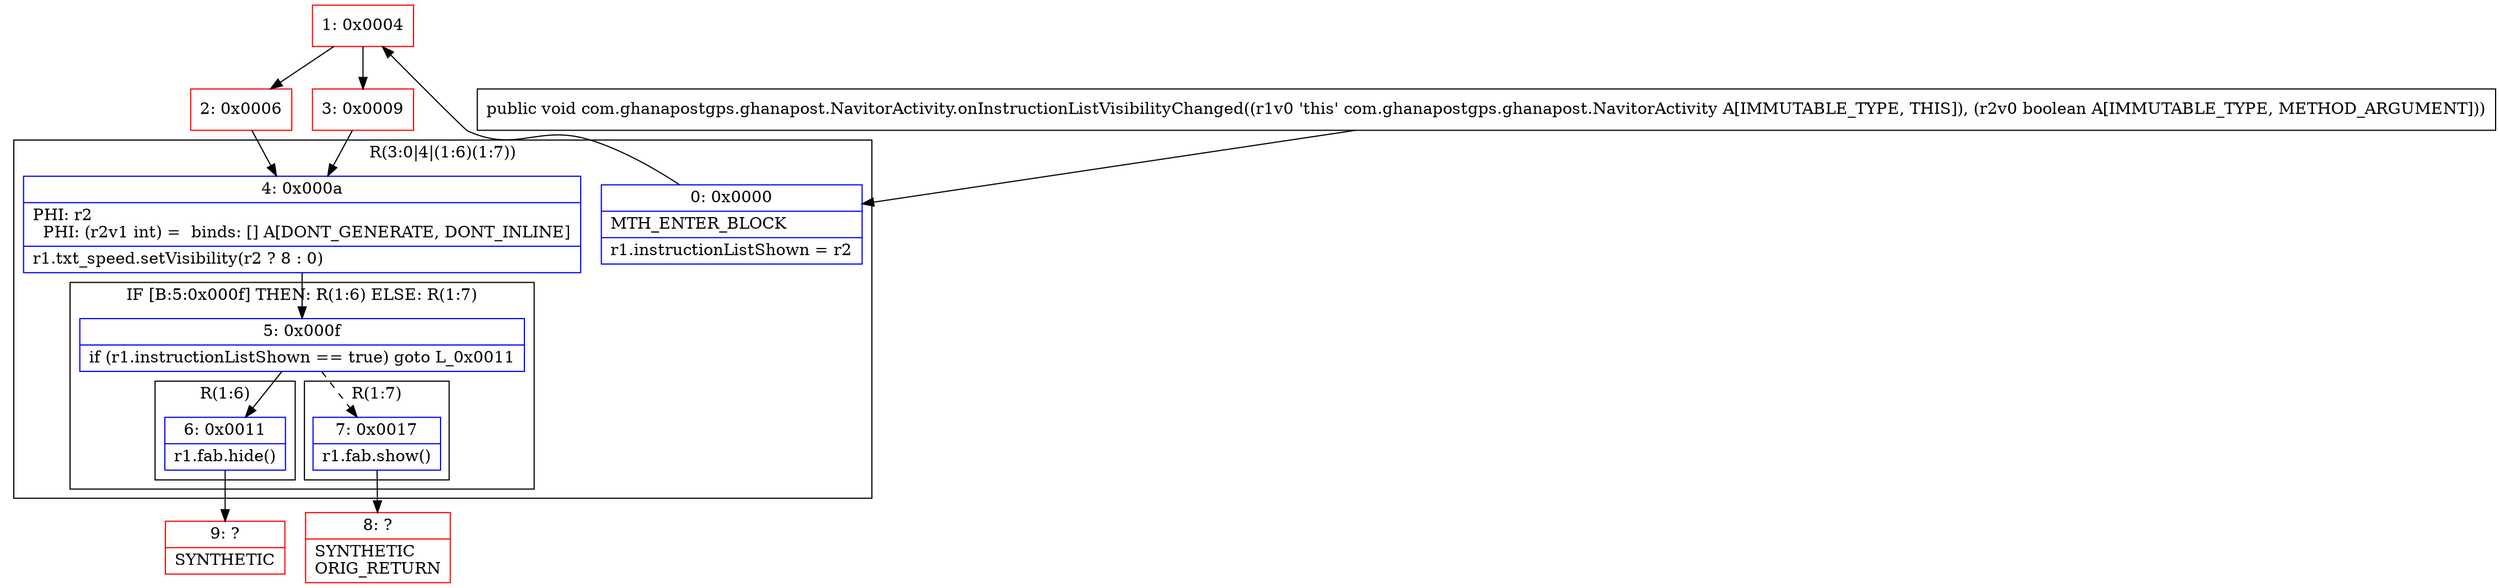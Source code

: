 digraph "CFG forcom.ghanapostgps.ghanapost.NavitorActivity.onInstructionListVisibilityChanged(Z)V" {
subgraph cluster_Region_942709025 {
label = "R(3:0|4|(1:6)(1:7))";
node [shape=record,color=blue];
Node_0 [shape=record,label="{0\:\ 0x0000|MTH_ENTER_BLOCK\l|r1.instructionListShown = r2\l}"];
Node_4 [shape=record,label="{4\:\ 0x000a|PHI: r2 \l  PHI: (r2v1 int) =  binds: [] A[DONT_GENERATE, DONT_INLINE]\l|r1.txt_speed.setVisibility(r2 ? 8 : 0)\l}"];
subgraph cluster_IfRegion_1359288402 {
label = "IF [B:5:0x000f] THEN: R(1:6) ELSE: R(1:7)";
node [shape=record,color=blue];
Node_5 [shape=record,label="{5\:\ 0x000f|if (r1.instructionListShown == true) goto L_0x0011\l}"];
subgraph cluster_Region_1209063995 {
label = "R(1:6)";
node [shape=record,color=blue];
Node_6 [shape=record,label="{6\:\ 0x0011|r1.fab.hide()\l}"];
}
subgraph cluster_Region_1024475675 {
label = "R(1:7)";
node [shape=record,color=blue];
Node_7 [shape=record,label="{7\:\ 0x0017|r1.fab.show()\l}"];
}
}
}
Node_1 [shape=record,color=red,label="{1\:\ 0x0004}"];
Node_2 [shape=record,color=red,label="{2\:\ 0x0006}"];
Node_3 [shape=record,color=red,label="{3\:\ 0x0009}"];
Node_8 [shape=record,color=red,label="{8\:\ ?|SYNTHETIC\lORIG_RETURN\l}"];
Node_9 [shape=record,color=red,label="{9\:\ ?|SYNTHETIC\l}"];
MethodNode[shape=record,label="{public void com.ghanapostgps.ghanapost.NavitorActivity.onInstructionListVisibilityChanged((r1v0 'this' com.ghanapostgps.ghanapost.NavitorActivity A[IMMUTABLE_TYPE, THIS]), (r2v0 boolean A[IMMUTABLE_TYPE, METHOD_ARGUMENT])) }"];
MethodNode -> Node_0;
Node_0 -> Node_1;
Node_4 -> Node_5;
Node_5 -> Node_6;
Node_5 -> Node_7[style=dashed];
Node_6 -> Node_9;
Node_7 -> Node_8;
Node_1 -> Node_2;
Node_1 -> Node_3;
Node_2 -> Node_4;
Node_3 -> Node_4;
}

